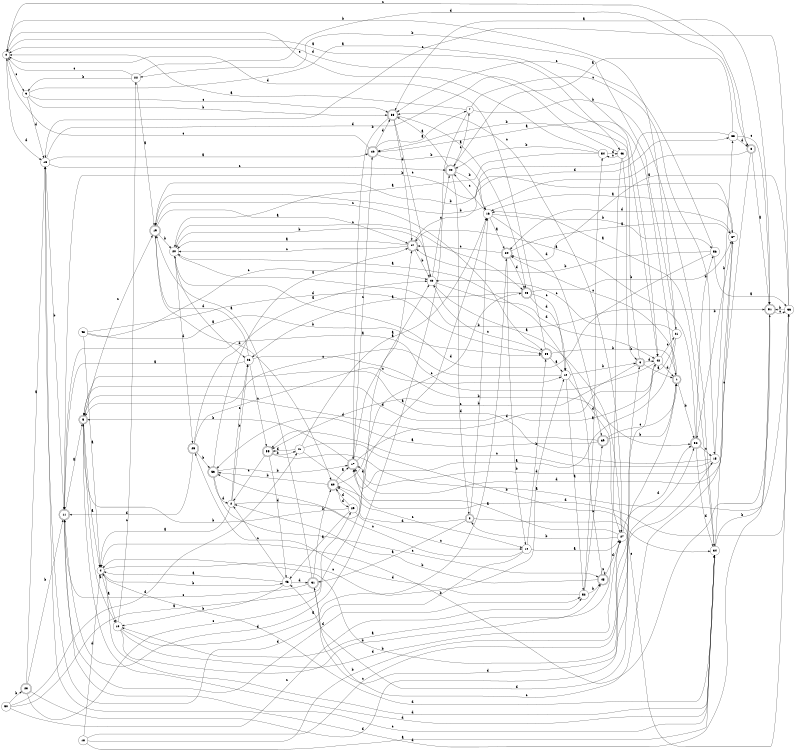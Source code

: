 digraph n46_7 {
__start0 [label="" shape="none"];

rankdir=LR;
size="8,5";

s0 [style="filled", color="black", fillcolor="white" shape="circle", label="0"];
s1 [style="rounded,filled", color="black", fillcolor="white" shape="doublecircle", label="1"];
s2 [style="filled", color="black", fillcolor="white" shape="circle", label="2"];
s3 [style="rounded,filled", color="black", fillcolor="white" shape="doublecircle", label="3"];
s4 [style="filled", color="black", fillcolor="white" shape="circle", label="4"];
s5 [style="rounded,filled", color="black", fillcolor="white" shape="doublecircle", label="5"];
s6 [style="rounded,filled", color="black", fillcolor="white" shape="doublecircle", label="6"];
s7 [style="filled", color="black", fillcolor="white" shape="circle", label="7"];
s8 [style="rounded,filled", color="black", fillcolor="white" shape="doublecircle", label="8"];
s9 [style="filled", color="black", fillcolor="white" shape="circle", label="9"];
s10 [style="filled", color="black", fillcolor="white" shape="circle", label="10"];
s11 [style="rounded,filled", color="black", fillcolor="white" shape="doublecircle", label="11"];
s12 [style="filled", color="black", fillcolor="white" shape="circle", label="12"];
s13 [style="filled", color="black", fillcolor="white" shape="circle", label="13"];
s14 [style="filled", color="black", fillcolor="white" shape="circle", label="14"];
s15 [style="filled", color="black", fillcolor="white" shape="circle", label="15"];
s16 [style="filled", color="black", fillcolor="white" shape="circle", label="16"];
s17 [style="rounded,filled", color="black", fillcolor="white" shape="doublecircle", label="17"];
s18 [style="filled", color="black", fillcolor="white" shape="circle", label="18"];
s19 [style="rounded,filled", color="black", fillcolor="white" shape="doublecircle", label="19"];
s20 [style="filled", color="black", fillcolor="white" shape="circle", label="20"];
s21 [style="filled", color="black", fillcolor="white" shape="circle", label="21"];
s22 [style="filled", color="black", fillcolor="white" shape="circle", label="22"];
s23 [style="rounded,filled", color="black", fillcolor="white" shape="doublecircle", label="23"];
s24 [style="rounded,filled", color="black", fillcolor="white" shape="doublecircle", label="24"];
s25 [style="rounded,filled", color="black", fillcolor="white" shape="doublecircle", label="25"];
s26 [style="filled", color="black", fillcolor="white" shape="circle", label="26"];
s27 [style="filled", color="black", fillcolor="white" shape="circle", label="27"];
s28 [style="rounded,filled", color="black", fillcolor="white" shape="doublecircle", label="28"];
s29 [style="filled", color="black", fillcolor="white" shape="circle", label="29"];
s30 [style="rounded,filled", color="black", fillcolor="white" shape="doublecircle", label="30"];
s31 [style="rounded,filled", color="black", fillcolor="white" shape="doublecircle", label="31"];
s32 [style="rounded,filled", color="black", fillcolor="white" shape="doublecircle", label="32"];
s33 [style="filled", color="black", fillcolor="white" shape="circle", label="33"];
s34 [style="filled", color="black", fillcolor="white" shape="circle", label="34"];
s35 [style="rounded,filled", color="black", fillcolor="white" shape="doublecircle", label="35"];
s36 [style="filled", color="black", fillcolor="white" shape="circle", label="36"];
s37 [style="filled", color="black", fillcolor="white" shape="circle", label="37"];
s38 [style="rounded,filled", color="black", fillcolor="white" shape="doublecircle", label="38"];
s39 [style="rounded,filled", color="black", fillcolor="white" shape="doublecircle", label="39"];
s40 [style="filled", color="black", fillcolor="white" shape="circle", label="40"];
s41 [style="filled", color="black", fillcolor="white" shape="circle", label="41"];
s42 [style="filled", color="black", fillcolor="white" shape="circle", label="42"];
s43 [style="filled", color="black", fillcolor="white" shape="circle", label="43"];
s44 [style="rounded,filled", color="black", fillcolor="white" shape="doublecircle", label="44"];
s45 [style="rounded,filled", color="black", fillcolor="white" shape="doublecircle", label="45"];
s46 [style="filled", color="black", fillcolor="white" shape="circle", label="46"];
s47 [style="rounded,filled", color="black", fillcolor="white" shape="doublecircle", label="47"];
s48 [style="filled", color="black", fillcolor="white" shape="circle", label="48"];
s49 [style="rounded,filled", color="black", fillcolor="white" shape="doublecircle", label="49"];
s50 [style="filled", color="black", fillcolor="white" shape="circle", label="50"];
s51 [style="rounded,filled", color="black", fillcolor="white" shape="doublecircle", label="51"];
s52 [style="filled", color="black", fillcolor="white" shape="circle", label="52"];
s53 [style="rounded,filled", color="black", fillcolor="white" shape="doublecircle", label="53"];
s54 [style="filled", color="black", fillcolor="white" shape="circle", label="54"];
s55 [style="rounded,filled", color="black", fillcolor="white" shape="doublecircle", label="55"];
s56 [style="filled", color="black", fillcolor="white" shape="circle", label="56"];
s0 -> s43 [label="a"];
s0 -> s21 [label="b"];
s0 -> s9 [label="c"];
s0 -> s13 [label="d"];
s1 -> s49 [label="a"];
s1 -> s32 [label="b"];
s1 -> s24 [label="c"];
s1 -> s46 [label="d"];
s2 -> s4 [label="a"];
s2 -> s26 [label="b"];
s2 -> s26 [label="c"];
s2 -> s16 [label="d"];
s3 -> s31 [label="a"];
s3 -> s16 [label="b"];
s3 -> s36 [label="c"];
s3 -> s30 [label="d"];
s4 -> s10 [label="a"];
s4 -> s46 [label="b"];
s4 -> s12 [label="c"];
s4 -> s34 [label="d"];
s5 -> s4 [label="a"];
s5 -> s10 [label="b"];
s5 -> s19 [label="c"];
s5 -> s34 [label="d"];
s6 -> s1 [label="a"];
s6 -> s49 [label="b"];
s6 -> s55 [label="c"];
s6 -> s42 [label="d"];
s7 -> s0 [label="a"];
s7 -> s34 [label="b"];
s7 -> s15 [label="c"];
s7 -> s11 [label="d"];
s8 -> s51 [label="a"];
s8 -> s19 [label="b"];
s8 -> s0 [label="c"];
s8 -> s17 [label="d"];
s9 -> s42 [label="a"];
s9 -> s38 [label="b"];
s9 -> s38 [label="c"];
s9 -> s13 [label="d"];
s10 -> s24 [label="a"];
s10 -> s45 [label="b"];
s10 -> s22 [label="c"];
s10 -> s27 [label="d"];
s11 -> s5 [label="a"];
s11 -> s37 [label="b"];
s11 -> s34 [label="c"];
s11 -> s52 [label="d"];
s12 -> s52 [label="a"];
s12 -> s6 [label="b"];
s12 -> s5 [label="c"];
s12 -> s27 [label="d"];
s13 -> s49 [label="a"];
s13 -> s11 [label="b"];
s13 -> s44 [label="c"];
s13 -> s42 [label="d"];
s14 -> s27 [label="a"];
s14 -> s35 [label="b"];
s14 -> s53 [label="c"];
s14 -> s13 [label="d"];
s15 -> s5 [label="a"];
s15 -> s33 [label="b"];
s15 -> s55 [label="c"];
s15 -> s17 [label="d"];
s16 -> s24 [label="a"];
s16 -> s56 [label="b"];
s16 -> s44 [label="c"];
s16 -> s39 [label="d"];
s17 -> s40 [label="a"];
s17 -> s5 [label="b"];
s17 -> s49 [label="c"];
s17 -> s42 [label="d"];
s18 -> s34 [label="a"];
s18 -> s27 [label="b"];
s18 -> s6 [label="c"];
s18 -> s4 [label="d"];
s19 -> s47 [label="a"];
s19 -> s20 [label="b"];
s19 -> s35 [label="c"];
s19 -> s30 [label="d"];
s20 -> s26 [label="a"];
s20 -> s51 [label="b"];
s20 -> s28 [label="c"];
s20 -> s25 [label="d"];
s21 -> s17 [label="a"];
s21 -> s22 [label="b"];
s21 -> s40 [label="c"];
s21 -> s5 [label="d"];
s22 -> s19 [label="a"];
s22 -> s9 [label="b"];
s22 -> s0 [label="c"];
s22 -> s8 [label="d"];
s23 -> s13 [label="a"];
s23 -> s11 [label="b"];
s23 -> s47 [label="c"];
s23 -> s32 [label="d"];
s24 -> s37 [label="a"];
s24 -> s14 [label="b"];
s24 -> s47 [label="c"];
s24 -> s28 [label="d"];
s25 -> s40 [label="a"];
s25 -> s53 [label="b"];
s25 -> s12 [label="c"];
s25 -> s11 [label="d"];
s26 -> s11 [label="a"];
s26 -> s32 [label="b"];
s26 -> s55 [label="c"];
s26 -> s19 [label="d"];
s27 -> s17 [label="a"];
s27 -> s3 [label="b"];
s27 -> s38 [label="c"];
s27 -> s32 [label="d"];
s28 -> s26 [label="a"];
s28 -> s37 [label="b"];
s28 -> s12 [label="c"];
s28 -> s12 [label="d"];
s29 -> s46 [label="a"];
s29 -> s5 [label="b"];
s29 -> s14 [label="c"];
s29 -> s30 [label="d"];
s30 -> s17 [label="a"];
s30 -> s53 [label="b"];
s30 -> s28 [label="c"];
s30 -> s29 [label="d"];
s31 -> s19 [label="a"];
s31 -> s30 [label="b"];
s31 -> s11 [label="c"];
s31 -> s15 [label="d"];
s32 -> s47 [label="a"];
s32 -> s56 [label="b"];
s32 -> s15 [label="c"];
s32 -> s34 [label="d"];
s33 -> s44 [label="a"];
s33 -> s19 [label="b"];
s33 -> s51 [label="c"];
s33 -> s8 [label="d"];
s34 -> s16 [label="a"];
s34 -> s51 [label="b"];
s34 -> s37 [label="c"];
s34 -> s4 [label="d"];
s35 -> s12 [label="a"];
s35 -> s1 [label="b"];
s35 -> s40 [label="c"];
s35 -> s0 [label="d"];
s36 -> s24 [label="a"];
s36 -> s51 [label="b"];
s36 -> s13 [label="c"];
s36 -> s30 [label="d"];
s37 -> s16 [label="a"];
s37 -> s32 [label="b"];
s37 -> s31 [label="c"];
s37 -> s24 [label="d"];
s38 -> s28 [label="a"];
s38 -> s17 [label="b"];
s38 -> s40 [label="c"];
s38 -> s47 [label="d"];
s39 -> s53 [label="a"];
s39 -> s1 [label="b"];
s39 -> s1 [label="c"];
s39 -> s5 [label="d"];
s40 -> s27 [label="a"];
s40 -> s20 [label="b"];
s40 -> s44 [label="c"];
s40 -> s42 [label="d"];
s41 -> s16 [label="a"];
s41 -> s34 [label="b"];
s41 -> s14 [label="c"];
s41 -> s55 [label="d"];
s42 -> s11 [label="a"];
s42 -> s4 [label="b"];
s42 -> s21 [label="c"];
s42 -> s1 [label="d"];
s43 -> s10 [label="a"];
s43 -> s6 [label="b"];
s43 -> s54 [label="c"];
s43 -> s0 [label="d"];
s44 -> s38 [label="a"];
s44 -> s16 [label="b"];
s44 -> s7 [label="c"];
s44 -> s3 [label="d"];
s45 -> s20 [label="a"];
s45 -> s2 [label="b"];
s45 -> s45 [label="c"];
s45 -> s27 [label="d"];
s46 -> s4 [label="a"];
s46 -> s10 [label="b"];
s46 -> s2 [label="c"];
s46 -> s31 [label="d"];
s47 -> s20 [label="a"];
s47 -> s40 [label="b"];
s47 -> s20 [label="c"];
s47 -> s33 [label="d"];
s48 -> s4 [label="a"];
s48 -> s35 [label="b"];
s48 -> s40 [label="c"];
s48 -> s35 [label="d"];
s49 -> s7 [label="a"];
s49 -> s16 [label="b"];
s49 -> s0 [label="c"];
s49 -> s38 [label="d"];
s50 -> s29 [label="a"];
s50 -> s23 [label="b"];
s50 -> s52 [label="c"];
s50 -> s41 [label="d"];
s51 -> s38 [label="a"];
s51 -> s4 [label="b"];
s51 -> s36 [label="c"];
s51 -> s13 [label="d"];
s52 -> s54 [label="a"];
s52 -> s45 [label="b"];
s52 -> s39 [label="c"];
s52 -> s25 [label="d"];
s53 -> s47 [label="a"];
s53 -> s17 [label="b"];
s53 -> s45 [label="c"];
s53 -> s2 [label="d"];
s54 -> s20 [label="a"];
s54 -> s44 [label="b"];
s54 -> s0 [label="c"];
s54 -> s43 [label="d"];
s55 -> s36 [label="a"];
s55 -> s41 [label="b"];
s55 -> s2 [label="c"];
s55 -> s46 [label="d"];
s56 -> s36 [label="a"];
s56 -> s47 [label="b"];
s56 -> s38 [label="c"];
s56 -> s20 [label="d"];

}